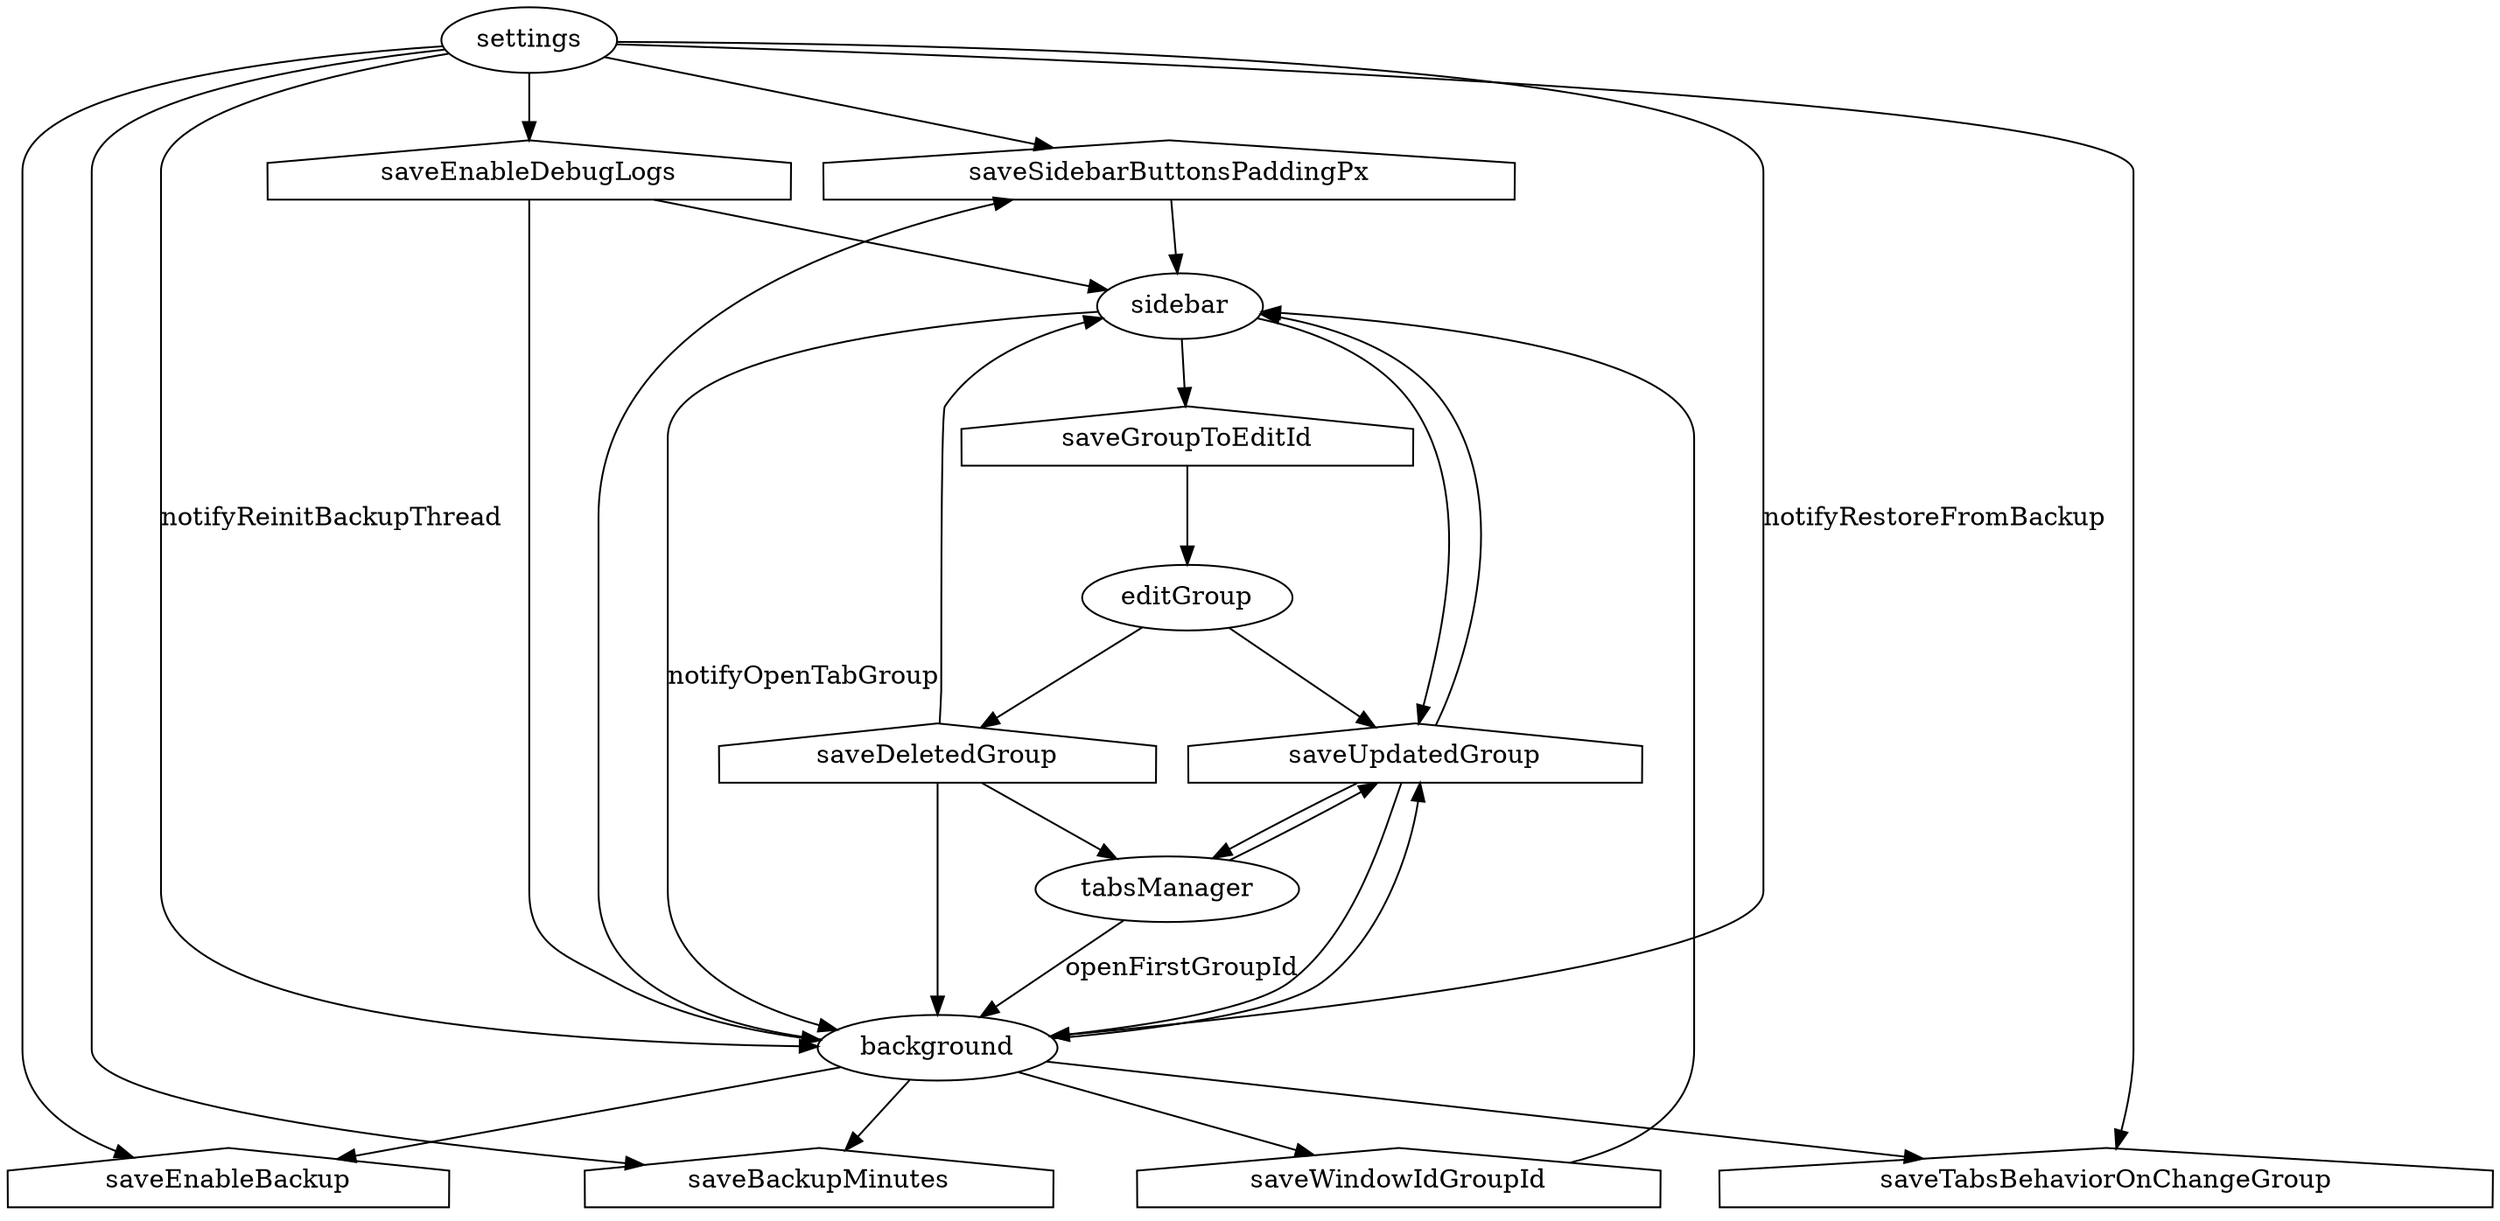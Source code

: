 digraph G {

  saveSidebarButtonsPaddingPx [ shape=house ];
  saveEnableBackup [ shape=house ];
  saveBackupMinutes [ shape=house ];
  saveTabsBehaviorOnChangeGroup [ shape=house ];
  saveDeletedGroup [ shape=house ];
  saveUpdatedGroup [ shape=house ];
  saveGroupToEditId [ shape=house ];
  saveWindowIdGroupId [ shape=house ];
  saveEnableDebugLogs [ shape=house ];

  settings -> saveSidebarButtonsPaddingPx;
  settings -> saveEnableBackup;
  settings -> saveBackupMinutes;
  settings -> saveTabsBehaviorOnChangeGroup;
  settings -> saveEnableDebugLogs;

  settings -> background [ label = notifyReinitBackupThread ];
  settings -> background [ label = notifyRestoreFromBackup ];

  editGroup -> saveDeletedGroup;
  editGroup -> saveUpdatedGroup;

  saveGroupToEditId -> editGroup;

  tabsManager -> saveUpdatedGroup;
  tabsManager -> background [ label = openFirstGroupId ];

  saveUpdatedGroup -> tabsManager;
  saveDeletedGroup -> tabsManager;

  sidebar -> background [ label = notifyOpenTabGroup ];
  sidebar -> saveUpdatedGroup;
  sidebar -> saveGroupToEditId;

  saveUpdatedGroup -> sidebar;
  saveDeletedGroup -> sidebar;
  saveSidebarButtonsPaddingPx -> sidebar;
  saveWindowIdGroupId -> sidebar;
  saveEnableDebugLogs -> sidebar;

  background -> saveBackupMinutes;
  background -> saveEnableBackup;
  background -> saveSidebarButtonsPaddingPx;
  background -> saveTabsBehaviorOnChangeGroup;
  background -> saveUpdatedGroup;
  background -> saveWindowIdGroupId;

  saveDeletedGroup -> background;
  saveUpdatedGroup -> background;
  saveEnableDebugLogs -> background;
}
